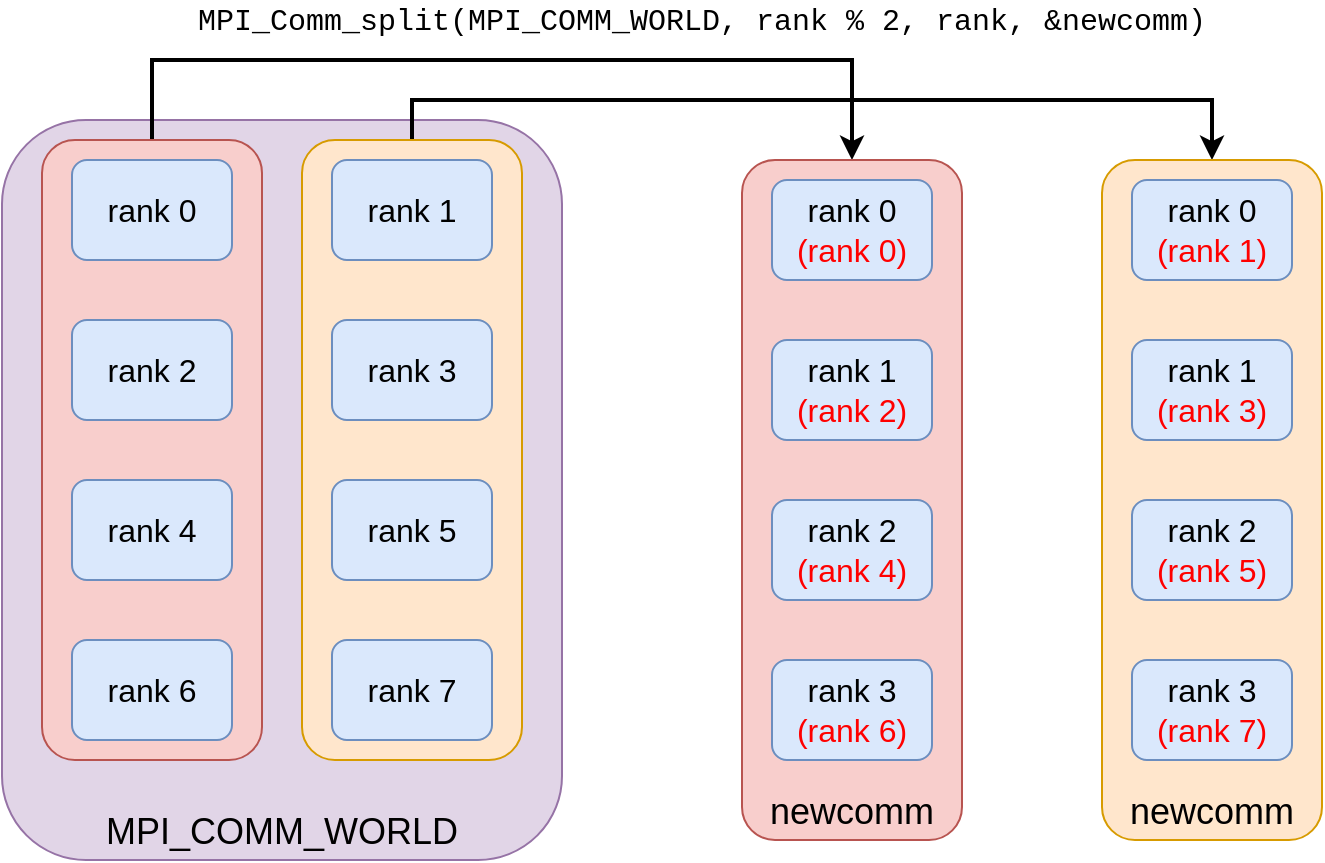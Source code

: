 <mxfile version="13.9.9" type="device"><diagram id="F2m4pxZBv6-0rbv3NLfO" name="Page-1"><mxGraphModel dx="786" dy="580" grid="1" gridSize="10" guides="1" tooltips="1" connect="1" arrows="1" fold="1" page="1" pageScale="1" pageWidth="827" pageHeight="1169" math="0" shadow="0"><root><mxCell id="0"/><mxCell id="1" parent="0"/><mxCell id="t9vqKtxRmS94voH-wGE8-2" value="MPI_COMM_WORLD" style="rounded=1;whiteSpace=wrap;html=1;fillColor=#e1d5e7;strokeColor=#9673a6;fontSize=18;verticalAlign=bottom;labelPosition=center;verticalLabelPosition=middle;align=center;" parent="1" vertex="1"><mxGeometry x="80" y="80" width="280" height="370" as="geometry"/></mxCell><mxCell id="tlxmViEehQNgRLxEMLhg-25" style="edgeStyle=orthogonalEdgeStyle;rounded=0;orthogonalLoop=1;jettySize=auto;html=1;exitX=0.5;exitY=0;exitDx=0;exitDy=0;entryX=0.5;entryY=0;entryDx=0;entryDy=0;strokeWidth=2;fontSize=18;" edge="1" parent="1" source="tlxmViEehQNgRLxEMLhg-5" target="tlxmViEehQNgRLxEMLhg-11"><mxGeometry relative="1" as="geometry"/></mxCell><mxCell id="tlxmViEehQNgRLxEMLhg-5" value="" style="rounded=1;whiteSpace=wrap;html=1;strokeWidth=1;fillColor=#ffe6cc;fontSize=15;align=left;strokeColor=#d79b00;" vertex="1" parent="1"><mxGeometry x="230" y="90" width="110" height="310" as="geometry"/></mxCell><mxCell id="tlxmViEehQNgRLxEMLhg-22" style="edgeStyle=orthogonalEdgeStyle;rounded=0;orthogonalLoop=1;jettySize=auto;html=1;exitX=0.5;exitY=0;exitDx=0;exitDy=0;entryX=0.5;entryY=0;entryDx=0;entryDy=0;strokeWidth=2;fontSize=18;" edge="1" parent="1" source="tlxmViEehQNgRLxEMLhg-4" target="tlxmViEehQNgRLxEMLhg-6"><mxGeometry relative="1" as="geometry"><Array as="points"><mxPoint x="155" y="50"/><mxPoint x="505" y="50"/></Array></mxGeometry></mxCell><mxCell id="tlxmViEehQNgRLxEMLhg-4" value="" style="rounded=1;whiteSpace=wrap;html=1;strokeWidth=1;fillColor=#f8cecc;fontSize=15;align=left;strokeColor=#b85450;" vertex="1" parent="1"><mxGeometry x="100" y="90" width="110" height="310" as="geometry"/></mxCell><mxCell id="t9vqKtxRmS94voH-wGE8-3" value="rank 0" style="rounded=1;whiteSpace=wrap;html=1;fillColor=#dae8fc;strokeColor=#6c8ebf;fontSize=16;" parent="1" vertex="1"><mxGeometry x="115" y="100" width="80" height="50" as="geometry"/></mxCell><mxCell id="t9vqKtxRmS94voH-wGE8-4" value="rank 1" style="rounded=1;whiteSpace=wrap;html=1;fillColor=#dae8fc;strokeColor=#6c8ebf;fontSize=16;" parent="1" vertex="1"><mxGeometry x="245" y="100" width="80" height="50" as="geometry"/></mxCell><mxCell id="t9vqKtxRmS94voH-wGE8-5" value="rank 2" style="rounded=1;whiteSpace=wrap;html=1;fillColor=#dae8fc;strokeColor=#6c8ebf;fontSize=16;" parent="1" vertex="1"><mxGeometry x="115" y="180" width="80" height="50" as="geometry"/></mxCell><mxCell id="t9vqKtxRmS94voH-wGE8-6" value="rank 3" style="rounded=1;whiteSpace=wrap;html=1;fillColor=#dae8fc;strokeColor=#6c8ebf;fontSize=16;" parent="1" vertex="1"><mxGeometry x="245" y="180" width="80" height="50" as="geometry"/></mxCell><mxCell id="t9vqKtxRmS94voH-wGE8-7" value="rank 4" style="rounded=1;whiteSpace=wrap;html=1;fillColor=#dae8fc;strokeColor=#6c8ebf;fontSize=16;" parent="1" vertex="1"><mxGeometry x="115" y="260" width="80" height="50" as="geometry"/></mxCell><mxCell id="t9vqKtxRmS94voH-wGE8-8" value="rank 5" style="rounded=1;whiteSpace=wrap;html=1;fillColor=#dae8fc;strokeColor=#6c8ebf;fontSize=16;" parent="1" vertex="1"><mxGeometry x="245" y="260" width="80" height="50" as="geometry"/></mxCell><mxCell id="t9vqKtxRmS94voH-wGE8-9" value="rank 6" style="rounded=1;whiteSpace=wrap;html=1;fillColor=#dae8fc;strokeColor=#6c8ebf;fontSize=16;" parent="1" vertex="1"><mxGeometry x="115" y="340" width="80" height="50" as="geometry"/></mxCell><mxCell id="t9vqKtxRmS94voH-wGE8-10" value="rank 7" style="rounded=1;whiteSpace=wrap;html=1;fillColor=#dae8fc;strokeColor=#6c8ebf;fontSize=16;" parent="1" vertex="1"><mxGeometry x="245" y="340" width="80" height="50" as="geometry"/></mxCell><mxCell id="tlxmViEehQNgRLxEMLhg-3" value="&lt;span style=&quot;font-family: &amp;#34;courier&amp;#34; ; background-color: rgb(255 , 255 , 255) ; font-size: 15px&quot;&gt;MPI_Comm_split(MPI_COMM_WORLD, rank % 2, rank, &amp;amp;newcomm)&lt;/span&gt;" style="text;html=1;strokeColor=none;fillColor=none;align=center;verticalAlign=middle;whiteSpace=wrap;rounded=0;fontSize=15;" vertex="1" parent="1"><mxGeometry x="170" y="20" width="520" height="20" as="geometry"/></mxCell><mxCell id="tlxmViEehQNgRLxEMLhg-6" value="newcomm" style="rounded=1;whiteSpace=wrap;html=1;strokeWidth=1;fillColor=#f8cecc;fontSize=18;align=center;strokeColor=#b85450;verticalAlign=bottom;" vertex="1" parent="1"><mxGeometry x="450" y="100" width="110" height="340" as="geometry"/></mxCell><mxCell id="tlxmViEehQNgRLxEMLhg-7" value="rank 0&lt;br&gt;&lt;font color=&quot;#ff0000&quot;&gt;(rank 0)&lt;/font&gt;" style="rounded=1;whiteSpace=wrap;html=1;fillColor=#dae8fc;strokeColor=#6c8ebf;fontSize=16;" vertex="1" parent="1"><mxGeometry x="465" y="110" width="80" height="50" as="geometry"/></mxCell><mxCell id="tlxmViEehQNgRLxEMLhg-8" value="rank 1&lt;br&gt;&lt;font color=&quot;#ff0000&quot;&gt;(rank 2)&lt;/font&gt;" style="rounded=1;whiteSpace=wrap;html=1;fillColor=#dae8fc;strokeColor=#6c8ebf;fontSize=16;" vertex="1" parent="1"><mxGeometry x="465" y="190" width="80" height="50" as="geometry"/></mxCell><mxCell id="tlxmViEehQNgRLxEMLhg-9" value="rank 2&lt;br&gt;&lt;font color=&quot;#ff0000&quot;&gt;(rank 4)&lt;/font&gt;" style="rounded=1;whiteSpace=wrap;html=1;fillColor=#dae8fc;strokeColor=#6c8ebf;fontSize=16;" vertex="1" parent="1"><mxGeometry x="465" y="270" width="80" height="50" as="geometry"/></mxCell><mxCell id="tlxmViEehQNgRLxEMLhg-10" value="rank 3&lt;br&gt;&lt;font color=&quot;#ff0000&quot;&gt;(rank 6)&lt;/font&gt;" style="rounded=1;whiteSpace=wrap;html=1;fillColor=#dae8fc;strokeColor=#6c8ebf;fontSize=16;" vertex="1" parent="1"><mxGeometry x="465" y="350" width="80" height="50" as="geometry"/></mxCell><mxCell id="tlxmViEehQNgRLxEMLhg-11" value="&lt;font style=&quot;font-size: 18px&quot;&gt;newcomm&lt;/font&gt;" style="rounded=1;whiteSpace=wrap;html=1;strokeWidth=1;fillColor=#ffe6cc;fontSize=15;align=center;strokeColor=#d79b00;verticalAlign=bottom;" vertex="1" parent="1"><mxGeometry x="630" y="100" width="110" height="340" as="geometry"/></mxCell><mxCell id="tlxmViEehQNgRLxEMLhg-18" value="rank 0&lt;br&gt;&lt;font color=&quot;#ff0000&quot;&gt;(rank 1)&lt;/font&gt;" style="rounded=1;whiteSpace=wrap;html=1;fillColor=#dae8fc;strokeColor=#6c8ebf;fontSize=16;" vertex="1" parent="1"><mxGeometry x="645" y="110" width="80" height="50" as="geometry"/></mxCell><mxCell id="tlxmViEehQNgRLxEMLhg-19" value="rank 1&lt;br&gt;&lt;font color=&quot;#ff0000&quot;&gt;(rank 3)&lt;/font&gt;" style="rounded=1;whiteSpace=wrap;html=1;fillColor=#dae8fc;strokeColor=#6c8ebf;fontSize=16;" vertex="1" parent="1"><mxGeometry x="645" y="190" width="80" height="50" as="geometry"/></mxCell><mxCell id="tlxmViEehQNgRLxEMLhg-20" value="rank 2&lt;br&gt;&lt;font color=&quot;#ff0000&quot;&gt;(rank 5)&lt;/font&gt;" style="rounded=1;whiteSpace=wrap;html=1;fillColor=#dae8fc;strokeColor=#6c8ebf;fontSize=16;" vertex="1" parent="1"><mxGeometry x="645" y="270" width="80" height="50" as="geometry"/></mxCell><mxCell id="tlxmViEehQNgRLxEMLhg-21" value="rank 3&lt;br&gt;&lt;font color=&quot;#ff0000&quot;&gt;(rank 7)&lt;/font&gt;" style="rounded=1;whiteSpace=wrap;html=1;fillColor=#dae8fc;strokeColor=#6c8ebf;fontSize=16;" vertex="1" parent="1"><mxGeometry x="645" y="350" width="80" height="50" as="geometry"/></mxCell></root></mxGraphModel></diagram></mxfile>